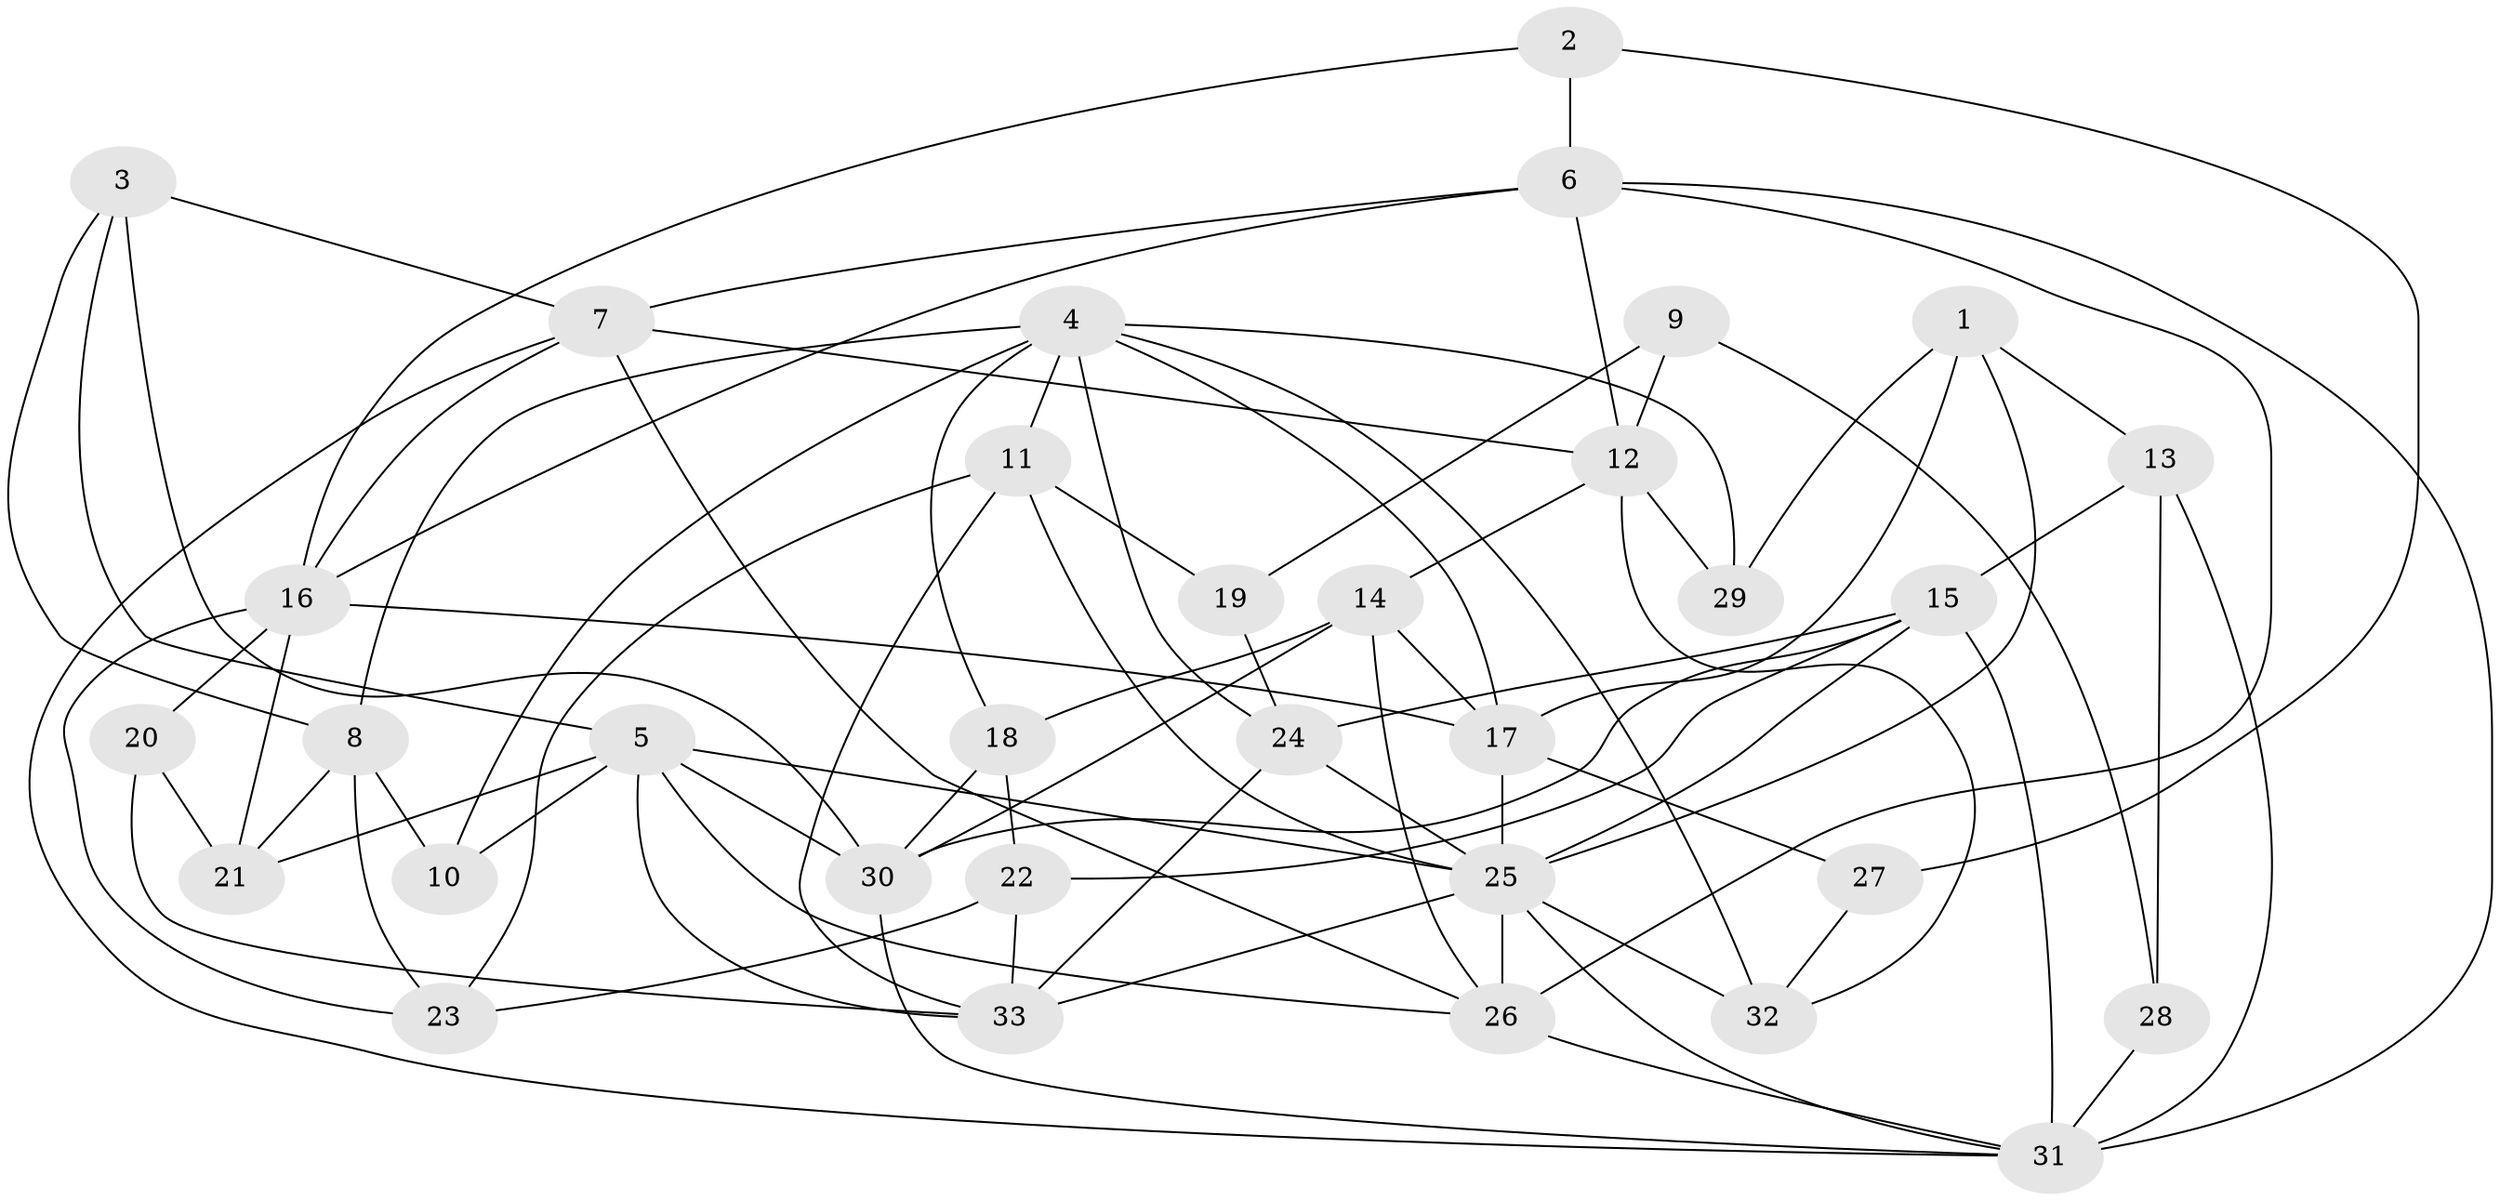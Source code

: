 // original degree distribution, {5: 0.21212121212121213, 4: 0.2727272727272727, 3: 0.3181818181818182, 6: 0.06060606060606061, 2: 0.09090909090909091, 7: 0.030303030303030304, 9: 0.015151515151515152}
// Generated by graph-tools (version 1.1) at 2025/02/03/09/25 03:02:00]
// undirected, 33 vertices, 82 edges
graph export_dot {
graph [start="1"]
  node [color=gray90,style=filled];
  1;
  2;
  3;
  4;
  5;
  6;
  7;
  8;
  9;
  10;
  11;
  12;
  13;
  14;
  15;
  16;
  17;
  18;
  19;
  20;
  21;
  22;
  23;
  24;
  25;
  26;
  27;
  28;
  29;
  30;
  31;
  32;
  33;
  1 -- 13 [weight=1.0];
  1 -- 17 [weight=1.0];
  1 -- 25 [weight=1.0];
  1 -- 29 [weight=1.0];
  2 -- 6 [weight=1.0];
  2 -- 16 [weight=1.0];
  2 -- 27 [weight=1.0];
  3 -- 5 [weight=1.0];
  3 -- 7 [weight=1.0];
  3 -- 8 [weight=1.0];
  3 -- 30 [weight=1.0];
  4 -- 8 [weight=1.0];
  4 -- 10 [weight=1.0];
  4 -- 11 [weight=1.0];
  4 -- 17 [weight=1.0];
  4 -- 18 [weight=1.0];
  4 -- 24 [weight=1.0];
  4 -- 29 [weight=1.0];
  4 -- 32 [weight=1.0];
  5 -- 10 [weight=2.0];
  5 -- 21 [weight=1.0];
  5 -- 25 [weight=1.0];
  5 -- 26 [weight=1.0];
  5 -- 30 [weight=1.0];
  5 -- 33 [weight=1.0];
  6 -- 7 [weight=1.0];
  6 -- 12 [weight=2.0];
  6 -- 16 [weight=1.0];
  6 -- 26 [weight=1.0];
  6 -- 31 [weight=1.0];
  7 -- 12 [weight=2.0];
  7 -- 16 [weight=1.0];
  7 -- 26 [weight=1.0];
  7 -- 31 [weight=1.0];
  8 -- 10 [weight=1.0];
  8 -- 21 [weight=1.0];
  8 -- 23 [weight=1.0];
  9 -- 12 [weight=2.0];
  9 -- 19 [weight=1.0];
  9 -- 28 [weight=1.0];
  11 -- 19 [weight=1.0];
  11 -- 23 [weight=1.0];
  11 -- 25 [weight=1.0];
  11 -- 33 [weight=1.0];
  12 -- 14 [weight=1.0];
  12 -- 29 [weight=1.0];
  12 -- 32 [weight=1.0];
  13 -- 15 [weight=1.0];
  13 -- 28 [weight=1.0];
  13 -- 31 [weight=1.0];
  14 -- 17 [weight=1.0];
  14 -- 18 [weight=1.0];
  14 -- 26 [weight=1.0];
  14 -- 30 [weight=1.0];
  15 -- 22 [weight=1.0];
  15 -- 24 [weight=2.0];
  15 -- 25 [weight=1.0];
  15 -- 30 [weight=1.0];
  15 -- 31 [weight=1.0];
  16 -- 17 [weight=1.0];
  16 -- 20 [weight=1.0];
  16 -- 21 [weight=2.0];
  16 -- 23 [weight=1.0];
  17 -- 25 [weight=2.0];
  17 -- 27 [weight=1.0];
  18 -- 22 [weight=1.0];
  18 -- 30 [weight=1.0];
  19 -- 24 [weight=1.0];
  20 -- 21 [weight=1.0];
  20 -- 33 [weight=1.0];
  22 -- 23 [weight=1.0];
  22 -- 33 [weight=1.0];
  24 -- 25 [weight=3.0];
  24 -- 33 [weight=1.0];
  25 -- 26 [weight=2.0];
  25 -- 31 [weight=1.0];
  25 -- 32 [weight=2.0];
  25 -- 33 [weight=1.0];
  26 -- 31 [weight=1.0];
  27 -- 32 [weight=1.0];
  28 -- 31 [weight=2.0];
  30 -- 31 [weight=1.0];
}
